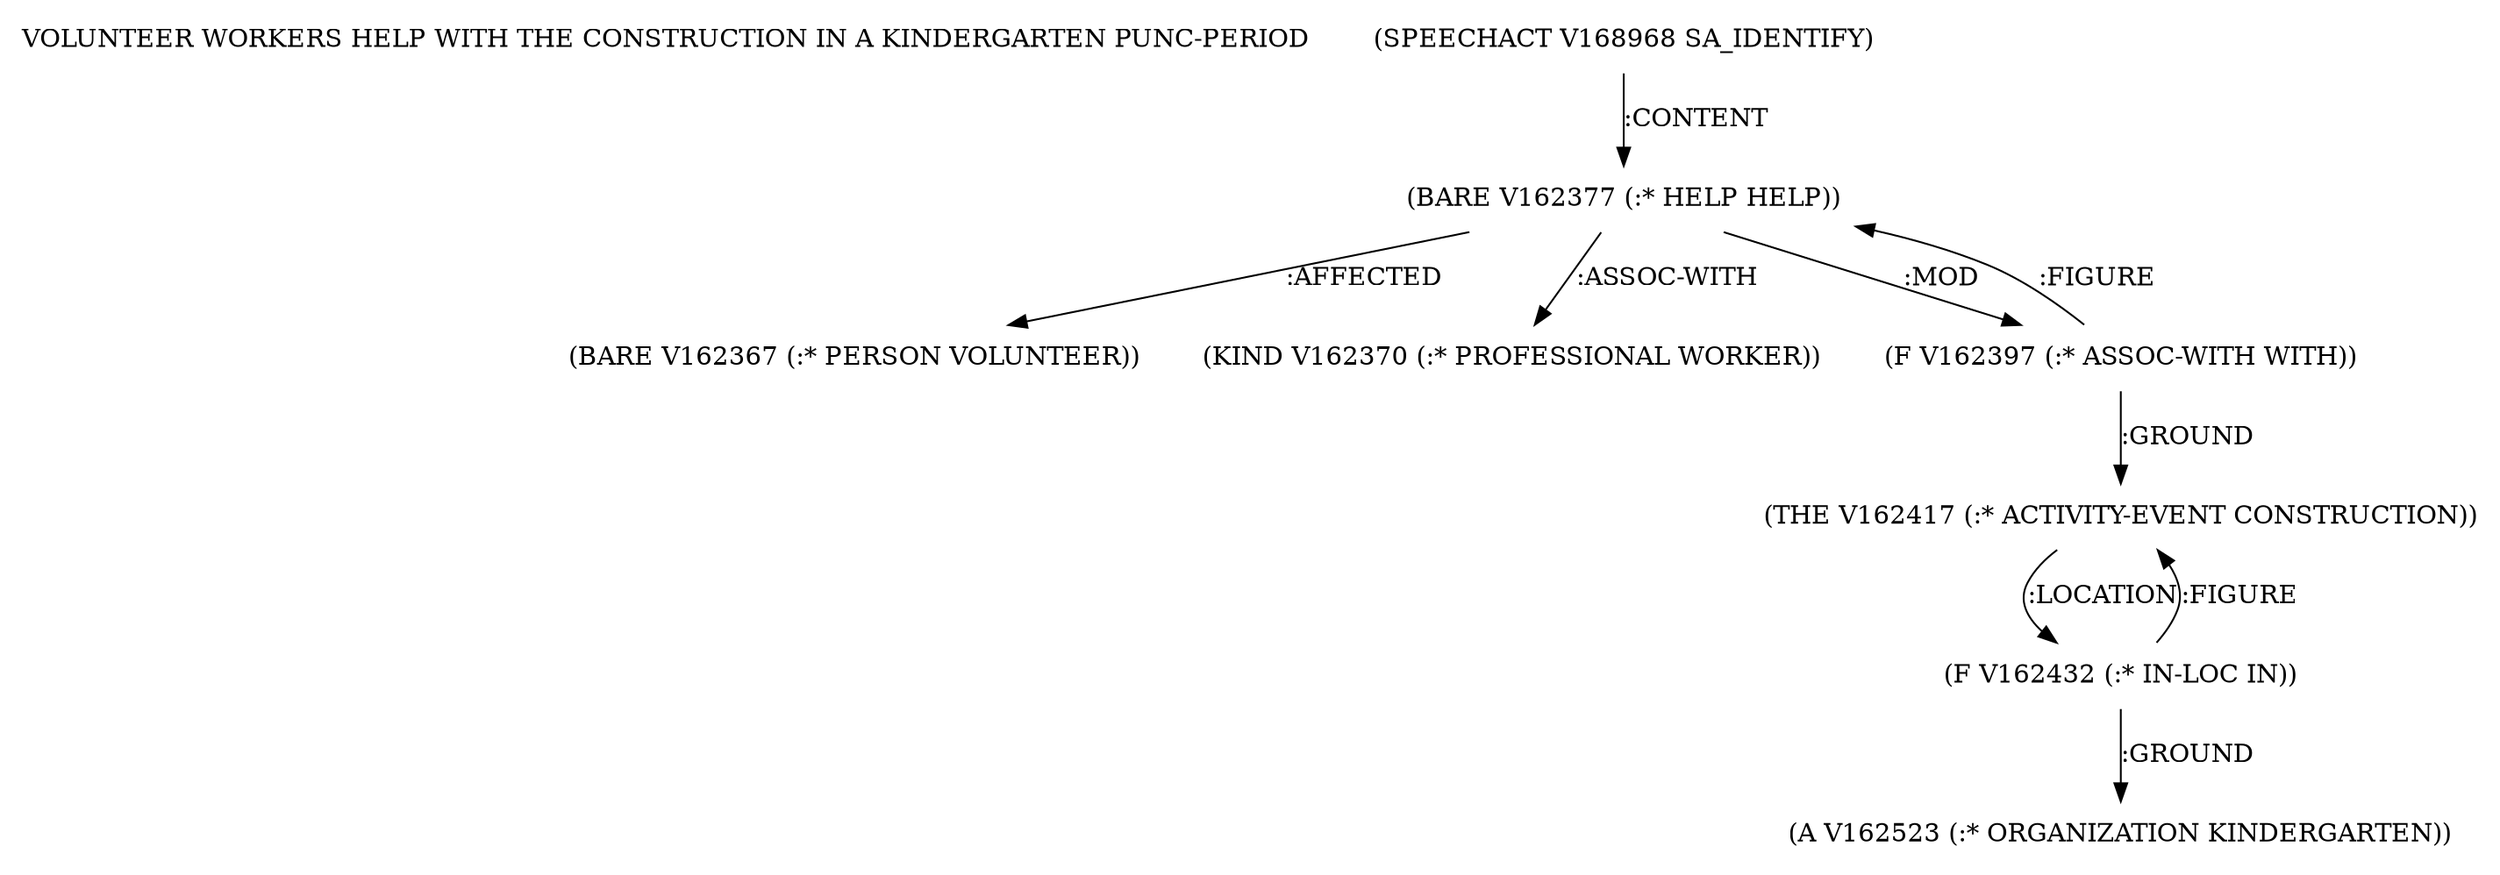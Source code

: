 digraph Terms {
  node [shape=none]
  "VOLUNTEER WORKERS HELP WITH THE CONSTRUCTION IN A KINDERGARTEN PUNC-PERIOD"
  "V168968" [label="(SPEECHACT V168968 SA_IDENTIFY)"]
  "V168968" -> "V162377" [label=":CONTENT"]
  "V162377" [label="(BARE V162377 (:* HELP HELP))"]
  "V162377" -> "V162367" [label=":AFFECTED"]
  "V162377" -> "V162370" [label=":ASSOC-WITH"]
  "V162377" -> "V162397" [label=":MOD"]
  "V162370" [label="(KIND V162370 (:* PROFESSIONAL WORKER))"]
  "V162367" [label="(BARE V162367 (:* PERSON VOLUNTEER))"]
  "V162397" [label="(F V162397 (:* ASSOC-WITH WITH))"]
  "V162397" -> "V162417" [label=":GROUND"]
  "V162397" -> "V162377" [label=":FIGURE"]
  "V162417" [label="(THE V162417 (:* ACTIVITY-EVENT CONSTRUCTION))"]
  "V162417" -> "V162432" [label=":LOCATION"]
  "V162432" [label="(F V162432 (:* IN-LOC IN))"]
  "V162432" -> "V162523" [label=":GROUND"]
  "V162432" -> "V162417" [label=":FIGURE"]
  "V162523" [label="(A V162523 (:* ORGANIZATION KINDERGARTEN))"]
}
